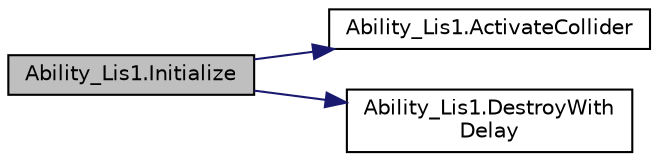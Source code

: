 digraph "Ability_Lis1.Initialize"
{
 // INTERACTIVE_SVG=YES
 // LATEX_PDF_SIZE
  edge [fontname="Helvetica",fontsize="10",labelfontname="Helvetica",labelfontsize="10"];
  node [fontname="Helvetica",fontsize="10",shape=record];
  rankdir="LR";
  Node1 [label="Ability_Lis1.Initialize",height=0.2,width=0.4,color="black", fillcolor="grey75", style="filled", fontcolor="black",tooltip=" "];
  Node1 -> Node2 [color="midnightblue",fontsize="10",style="solid",fontname="Helvetica"];
  Node2 [label="Ability_Lis1.ActivateCollider",height=0.2,width=0.4,color="black", fillcolor="white", style="filled",URL="$class_ability___lis1.html#a621b3b51a80991b7319c672de89d4dd5",tooltip=" "];
  Node1 -> Node3 [color="midnightblue",fontsize="10",style="solid",fontname="Helvetica"];
  Node3 [label="Ability_Lis1.DestroyWith\lDelay",height=0.2,width=0.4,color="black", fillcolor="white", style="filled",URL="$class_ability___lis1.html#a4c0c3e8d46bdfbb1d106f4e7ce4bcba0",tooltip=" "];
}
